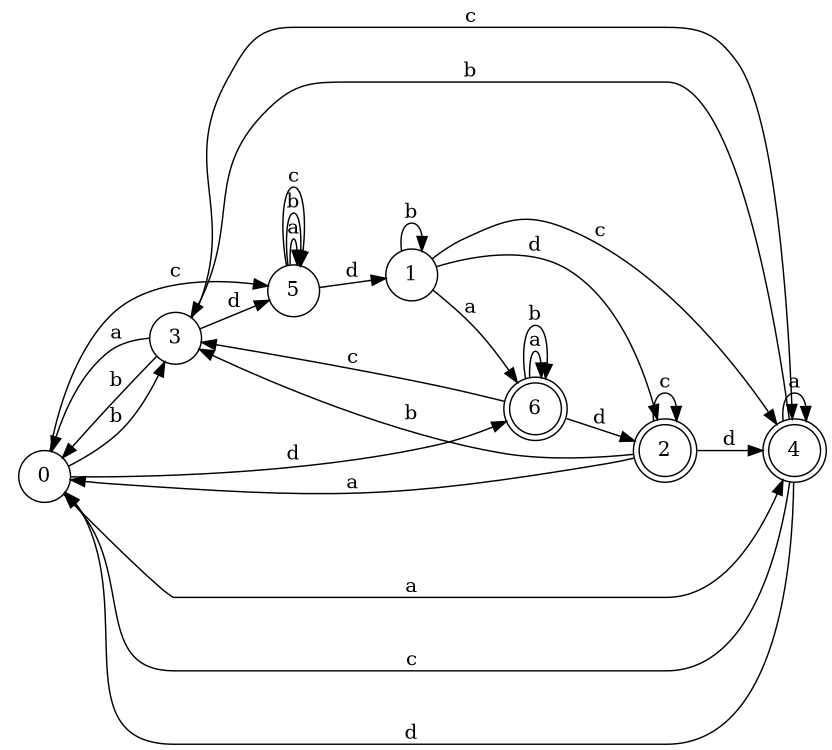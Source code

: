 digraph n6_8 {
__start0 [label="" shape="none"];

rankdir=LR;
size="8,5";

s0 [style="filled", color="black", fillcolor="white" shape="circle", label="0"];
s1 [style="filled", color="black", fillcolor="white" shape="circle", label="1"];
s2 [style="rounded,filled", color="black", fillcolor="white" shape="doublecircle", label="2"];
s3 [style="filled", color="black", fillcolor="white" shape="circle", label="3"];
s4 [style="rounded,filled", color="black", fillcolor="white" shape="doublecircle", label="4"];
s5 [style="filled", color="black", fillcolor="white" shape="circle", label="5"];
s6 [style="rounded,filled", color="black", fillcolor="white" shape="doublecircle", label="6"];
s0 -> s4 [label="a"];
s0 -> s3 [label="b"];
s0 -> s5 [label="c"];
s0 -> s6 [label="d"];
s1 -> s6 [label="a"];
s1 -> s1 [label="b"];
s1 -> s4 [label="c"];
s1 -> s2 [label="d"];
s2 -> s0 [label="a"];
s2 -> s3 [label="b"];
s2 -> s2 [label="c"];
s2 -> s4 [label="d"];
s3 -> s0 [label="a"];
s3 -> s0 [label="b"];
s3 -> s4 [label="c"];
s3 -> s5 [label="d"];
s4 -> s4 [label="a"];
s4 -> s3 [label="b"];
s4 -> s0 [label="c"];
s4 -> s0 [label="d"];
s5 -> s5 [label="a"];
s5 -> s5 [label="b"];
s5 -> s5 [label="c"];
s5 -> s1 [label="d"];
s6 -> s6 [label="a"];
s6 -> s6 [label="b"];
s6 -> s3 [label="c"];
s6 -> s2 [label="d"];

}